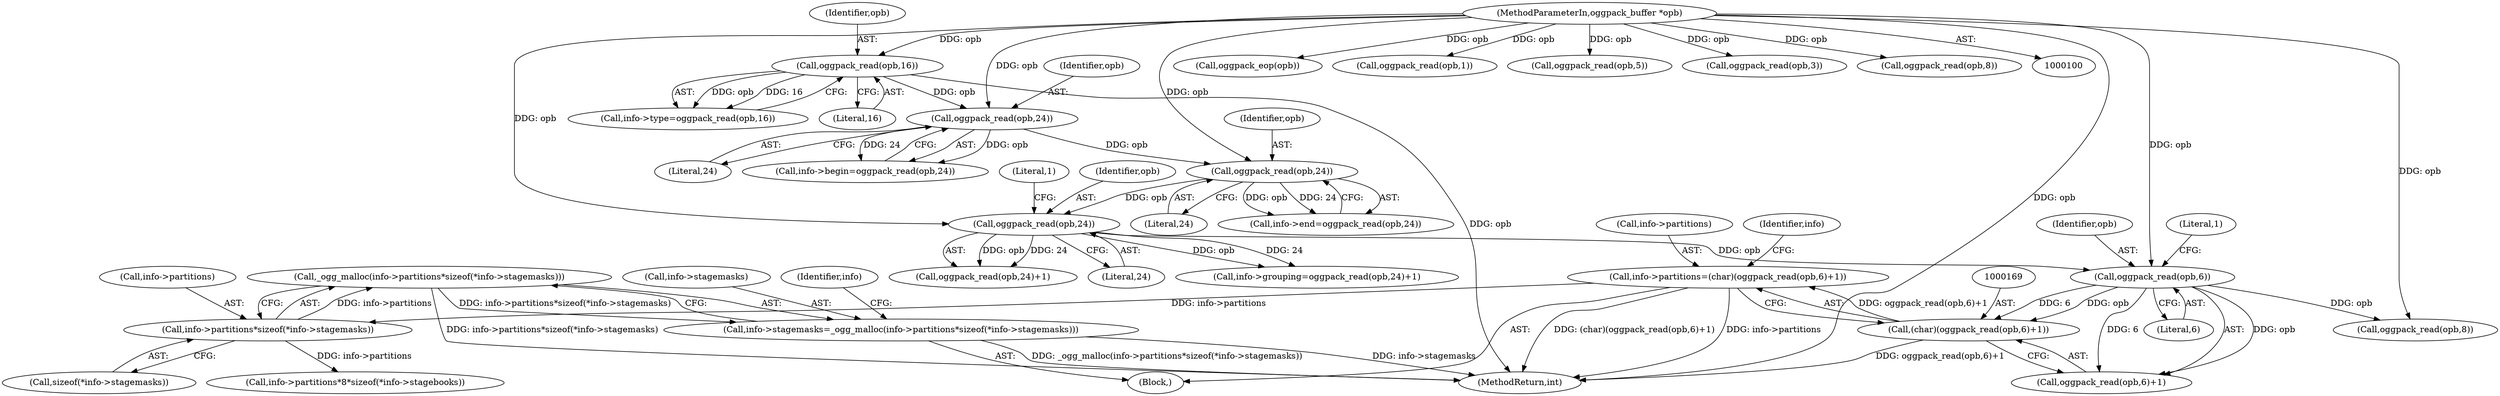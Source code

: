 digraph "0_Android_659030a2e80c38fb8da0a4eb68695349eec6778b_0@API" {
"1000197" [label="(Call,_ogg_malloc(info->partitions*sizeof(*info->stagemasks)))"];
"1000198" [label="(Call,info->partitions*sizeof(*info->stagemasks))"];
"1000164" [label="(Call,info->partitions=(char)(oggpack_read(opb,6)+1))"];
"1000168" [label="(Call,(char)(oggpack_read(opb,6)+1))"];
"1000171" [label="(Call,oggpack_read(opb,6))"];
"1000160" [label="(Call,oggpack_read(opb,24))"];
"1000152" [label="(Call,oggpack_read(opb,24))"];
"1000145" [label="(Call,oggpack_read(opb,24))"];
"1000125" [label="(Call,oggpack_read(opb,16))"];
"1000103" [label="(MethodParameterIn,oggpack_buffer *opb)"];
"1000193" [label="(Call,info->stagemasks=_ogg_malloc(info->partitions*sizeof(*info->stagemasks)))"];
"1000168" [label="(Call,(char)(oggpack_read(opb,6)+1))"];
"1000154" [label="(Literal,24)"];
"1000148" [label="(Call,info->end=oggpack_read(opb,24))"];
"1000193" [label="(Call,info->stagemasks=_ogg_malloc(info->partitions*sizeof(*info->stagemasks)))"];
"1000163" [label="(Literal,1)"];
"1000155" [label="(Call,info->grouping=oggpack_read(opb,24)+1)"];
"1000346" [label="(Call,oggpack_eop(opb))"];
"1000174" [label="(Literal,1)"];
"1000170" [label="(Call,oggpack_read(opb,6)+1)"];
"1000171" [label="(Call,oggpack_read(opb,6))"];
"1000152" [label="(Call,oggpack_read(opb,24))"];
"1000159" [label="(Call,oggpack_read(opb,24)+1)"];
"1000202" [label="(Call,sizeof(*info->stagemasks))"];
"1000162" [label="(Literal,24)"];
"1000145" [label="(Call,oggpack_read(opb,24))"];
"1000209" [label="(Identifier,info)"];
"1000181" [label="(Call,oggpack_read(opb,8))"];
"1000161" [label="(Identifier,opb)"];
"1000125" [label="(Call,oggpack_read(opb,16))"];
"1000177" [label="(Identifier,info)"];
"1000104" [label="(Block,)"];
"1000153" [label="(Identifier,opb)"];
"1000242" [label="(Call,oggpack_read(opb,1))"];
"1000160" [label="(Call,oggpack_read(opb,24))"];
"1000248" [label="(Call,oggpack_read(opb,5))"];
"1000164" [label="(Call,info->partitions=(char)(oggpack_read(opb,6)+1))"];
"1000356" [label="(MethodReturn,int)"];
"1000173" [label="(Literal,6)"];
"1000238" [label="(Call,oggpack_read(opb,3))"];
"1000127" [label="(Literal,16)"];
"1000212" [label="(Call,info->partitions*8*sizeof(*info->stagebooks))"];
"1000165" [label="(Call,info->partitions)"];
"1000199" [label="(Call,info->partitions)"];
"1000146" [label="(Identifier,opb)"];
"1000141" [label="(Call,info->begin=oggpack_read(opb,24))"];
"1000198" [label="(Call,info->partitions*sizeof(*info->stagemasks))"];
"1000121" [label="(Call,info->type=oggpack_read(opb,16))"];
"1000194" [label="(Call,info->stagemasks)"];
"1000103" [label="(MethodParameterIn,oggpack_buffer *opb)"];
"1000147" [label="(Literal,24)"];
"1000126" [label="(Identifier,opb)"];
"1000297" [label="(Call,oggpack_read(opb,8))"];
"1000197" [label="(Call,_ogg_malloc(info->partitions*sizeof(*info->stagemasks)))"];
"1000172" [label="(Identifier,opb)"];
"1000197" -> "1000193"  [label="AST: "];
"1000197" -> "1000198"  [label="CFG: "];
"1000198" -> "1000197"  [label="AST: "];
"1000193" -> "1000197"  [label="CFG: "];
"1000197" -> "1000356"  [label="DDG: info->partitions*sizeof(*info->stagemasks)"];
"1000197" -> "1000193"  [label="DDG: info->partitions*sizeof(*info->stagemasks)"];
"1000198" -> "1000197"  [label="DDG: info->partitions"];
"1000198" -> "1000202"  [label="CFG: "];
"1000199" -> "1000198"  [label="AST: "];
"1000202" -> "1000198"  [label="AST: "];
"1000164" -> "1000198"  [label="DDG: info->partitions"];
"1000198" -> "1000212"  [label="DDG: info->partitions"];
"1000164" -> "1000104"  [label="AST: "];
"1000164" -> "1000168"  [label="CFG: "];
"1000165" -> "1000164"  [label="AST: "];
"1000168" -> "1000164"  [label="AST: "];
"1000177" -> "1000164"  [label="CFG: "];
"1000164" -> "1000356"  [label="DDG: (char)(oggpack_read(opb,6)+1)"];
"1000164" -> "1000356"  [label="DDG: info->partitions"];
"1000168" -> "1000164"  [label="DDG: oggpack_read(opb,6)+1"];
"1000168" -> "1000170"  [label="CFG: "];
"1000169" -> "1000168"  [label="AST: "];
"1000170" -> "1000168"  [label="AST: "];
"1000168" -> "1000356"  [label="DDG: oggpack_read(opb,6)+1"];
"1000171" -> "1000168"  [label="DDG: opb"];
"1000171" -> "1000168"  [label="DDG: 6"];
"1000171" -> "1000170"  [label="AST: "];
"1000171" -> "1000173"  [label="CFG: "];
"1000172" -> "1000171"  [label="AST: "];
"1000173" -> "1000171"  [label="AST: "];
"1000174" -> "1000171"  [label="CFG: "];
"1000171" -> "1000170"  [label="DDG: opb"];
"1000171" -> "1000170"  [label="DDG: 6"];
"1000160" -> "1000171"  [label="DDG: opb"];
"1000103" -> "1000171"  [label="DDG: opb"];
"1000171" -> "1000181"  [label="DDG: opb"];
"1000160" -> "1000159"  [label="AST: "];
"1000160" -> "1000162"  [label="CFG: "];
"1000161" -> "1000160"  [label="AST: "];
"1000162" -> "1000160"  [label="AST: "];
"1000163" -> "1000160"  [label="CFG: "];
"1000160" -> "1000155"  [label="DDG: opb"];
"1000160" -> "1000155"  [label="DDG: 24"];
"1000160" -> "1000159"  [label="DDG: opb"];
"1000160" -> "1000159"  [label="DDG: 24"];
"1000152" -> "1000160"  [label="DDG: opb"];
"1000103" -> "1000160"  [label="DDG: opb"];
"1000152" -> "1000148"  [label="AST: "];
"1000152" -> "1000154"  [label="CFG: "];
"1000153" -> "1000152"  [label="AST: "];
"1000154" -> "1000152"  [label="AST: "];
"1000148" -> "1000152"  [label="CFG: "];
"1000152" -> "1000148"  [label="DDG: opb"];
"1000152" -> "1000148"  [label="DDG: 24"];
"1000145" -> "1000152"  [label="DDG: opb"];
"1000103" -> "1000152"  [label="DDG: opb"];
"1000145" -> "1000141"  [label="AST: "];
"1000145" -> "1000147"  [label="CFG: "];
"1000146" -> "1000145"  [label="AST: "];
"1000147" -> "1000145"  [label="AST: "];
"1000141" -> "1000145"  [label="CFG: "];
"1000145" -> "1000141"  [label="DDG: opb"];
"1000145" -> "1000141"  [label="DDG: 24"];
"1000125" -> "1000145"  [label="DDG: opb"];
"1000103" -> "1000145"  [label="DDG: opb"];
"1000125" -> "1000121"  [label="AST: "];
"1000125" -> "1000127"  [label="CFG: "];
"1000126" -> "1000125"  [label="AST: "];
"1000127" -> "1000125"  [label="AST: "];
"1000121" -> "1000125"  [label="CFG: "];
"1000125" -> "1000356"  [label="DDG: opb"];
"1000125" -> "1000121"  [label="DDG: opb"];
"1000125" -> "1000121"  [label="DDG: 16"];
"1000103" -> "1000125"  [label="DDG: opb"];
"1000103" -> "1000100"  [label="AST: "];
"1000103" -> "1000356"  [label="DDG: opb"];
"1000103" -> "1000181"  [label="DDG: opb"];
"1000103" -> "1000238"  [label="DDG: opb"];
"1000103" -> "1000242"  [label="DDG: opb"];
"1000103" -> "1000248"  [label="DDG: opb"];
"1000103" -> "1000297"  [label="DDG: opb"];
"1000103" -> "1000346"  [label="DDG: opb"];
"1000193" -> "1000104"  [label="AST: "];
"1000194" -> "1000193"  [label="AST: "];
"1000209" -> "1000193"  [label="CFG: "];
"1000193" -> "1000356"  [label="DDG: info->stagemasks"];
"1000193" -> "1000356"  [label="DDG: _ogg_malloc(info->partitions*sizeof(*info->stagemasks))"];
}
